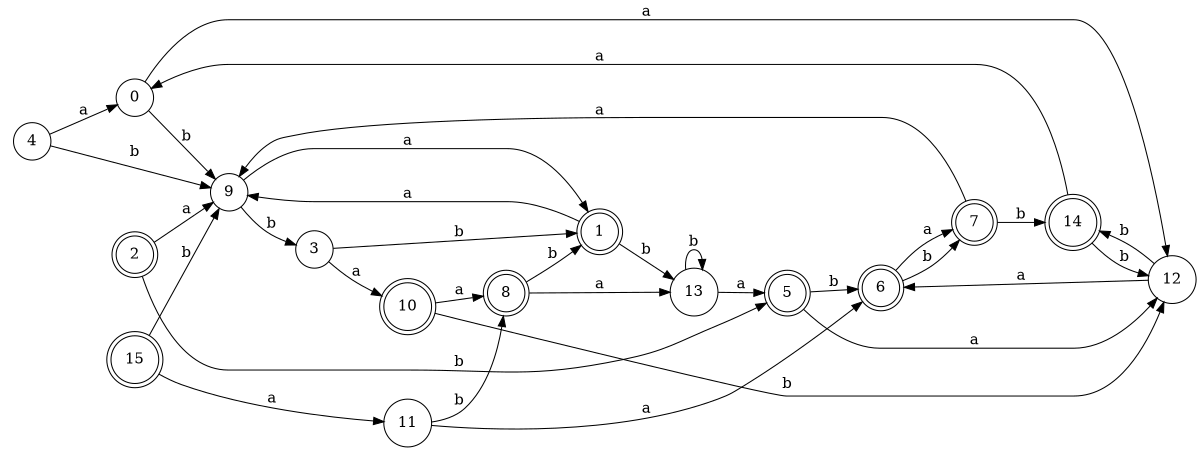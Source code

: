 digraph n13_1 {
__start0 [label="" shape="none"];

rankdir=LR;
size="8,5";

s0 [style="filled", color="black", fillcolor="white" shape="circle", label="0"];
s1 [style="rounded,filled", color="black", fillcolor="white" shape="doublecircle", label="1"];
s2 [style="rounded,filled", color="black", fillcolor="white" shape="doublecircle", label="2"];
s3 [style="filled", color="black", fillcolor="white" shape="circle", label="3"];
s4 [style="filled", color="black", fillcolor="white" shape="circle", label="4"];
s5 [style="rounded,filled", color="black", fillcolor="white" shape="doublecircle", label="5"];
s6 [style="rounded,filled", color="black", fillcolor="white" shape="doublecircle", label="6"];
s7 [style="rounded,filled", color="black", fillcolor="white" shape="doublecircle", label="7"];
s8 [style="rounded,filled", color="black", fillcolor="white" shape="doublecircle", label="8"];
s9 [style="filled", color="black", fillcolor="white" shape="circle", label="9"];
s10 [style="rounded,filled", color="black", fillcolor="white" shape="doublecircle", label="10"];
s11 [style="filled", color="black", fillcolor="white" shape="circle", label="11"];
s12 [style="filled", color="black", fillcolor="white" shape="circle", label="12"];
s13 [style="filled", color="black", fillcolor="white" shape="circle", label="13"];
s14 [style="rounded,filled", color="black", fillcolor="white" shape="doublecircle", label="14"];
s15 [style="rounded,filled", color="black", fillcolor="white" shape="doublecircle", label="15"];
s0 -> s12 [label="a"];
s0 -> s9 [label="b"];
s1 -> s9 [label="a"];
s1 -> s13 [label="b"];
s2 -> s9 [label="a"];
s2 -> s5 [label="b"];
s3 -> s10 [label="a"];
s3 -> s1 [label="b"];
s4 -> s0 [label="a"];
s4 -> s9 [label="b"];
s5 -> s12 [label="a"];
s5 -> s6 [label="b"];
s6 -> s7 [label="a"];
s6 -> s7 [label="b"];
s7 -> s9 [label="a"];
s7 -> s14 [label="b"];
s8 -> s13 [label="a"];
s8 -> s1 [label="b"];
s9 -> s1 [label="a"];
s9 -> s3 [label="b"];
s10 -> s8 [label="a"];
s10 -> s12 [label="b"];
s11 -> s6 [label="a"];
s11 -> s8 [label="b"];
s12 -> s6 [label="a"];
s12 -> s14 [label="b"];
s13 -> s5 [label="a"];
s13 -> s13 [label="b"];
s14 -> s0 [label="a"];
s14 -> s12 [label="b"];
s15 -> s11 [label="a"];
s15 -> s9 [label="b"];

}